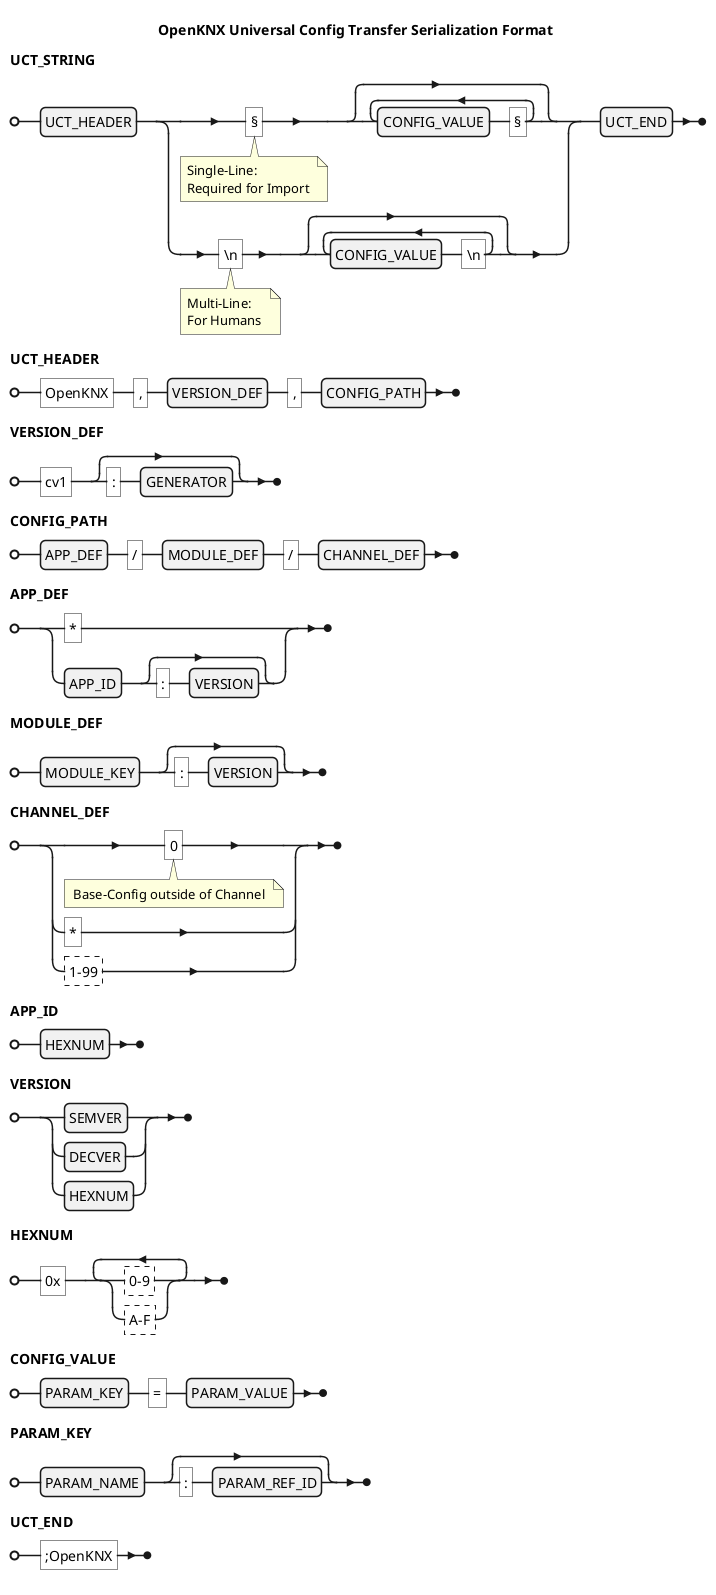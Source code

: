 @startebnf

title OpenKNX Universal Config Transfer Serialization Format

UCT_STRING = UCT_HEADER, ("§" (*Single-Line:\nRequired for Import *), {CONFIG_VALUE, "§"} | "\n" (*Multi-Line:\nFor Humans *), {CONFIG_VALUE, "\n"}), UCT_END;

UCT_HEADER = "OpenKNX", ",", VERSION_DEF, ",", CONFIG_PATH;

VERSION_DEF = "cv1", [ ":", GENERATOR];

CONFIG_PATH = APP_DEF, "/", MODULE_DEF, "/", CHANNEL_DEF;


' APP_DEF = ( "*" | APP_ID, [":", [VERSION] , [ ":" , APP_NAME ](* Not yet included *)] );
APP_DEF = ( "*" | APP_ID, [":", VERSION] );

MODULE_DEF = MODULE_KEY, [":", VERSION];

CHANNEL_DEF = ("0" (* Base-Config outside of Channel *) | "*" | ?1-99?);

APP_ID  = HEXNUM;

VERSION = ( SEMVER | DECVER | HEXNUM);



HEXNUM = "0x" , {(?0-9? | ?A-F?)}-;

CONFIG_VALUE = PARAM_KEY, "=", PARAM_VALUE;

PARAM_KEY = PARAM_NAME, [":", PARAM_REF_ID];

UCT_END = ";OpenKNX";

/'
digit-excluding-zero = "1" | "2" | "3" | "4" | "5" | "6" | "7" | "8" | "9";
digit                = "0" | digit-excluding-zero;
'/

@endyaml